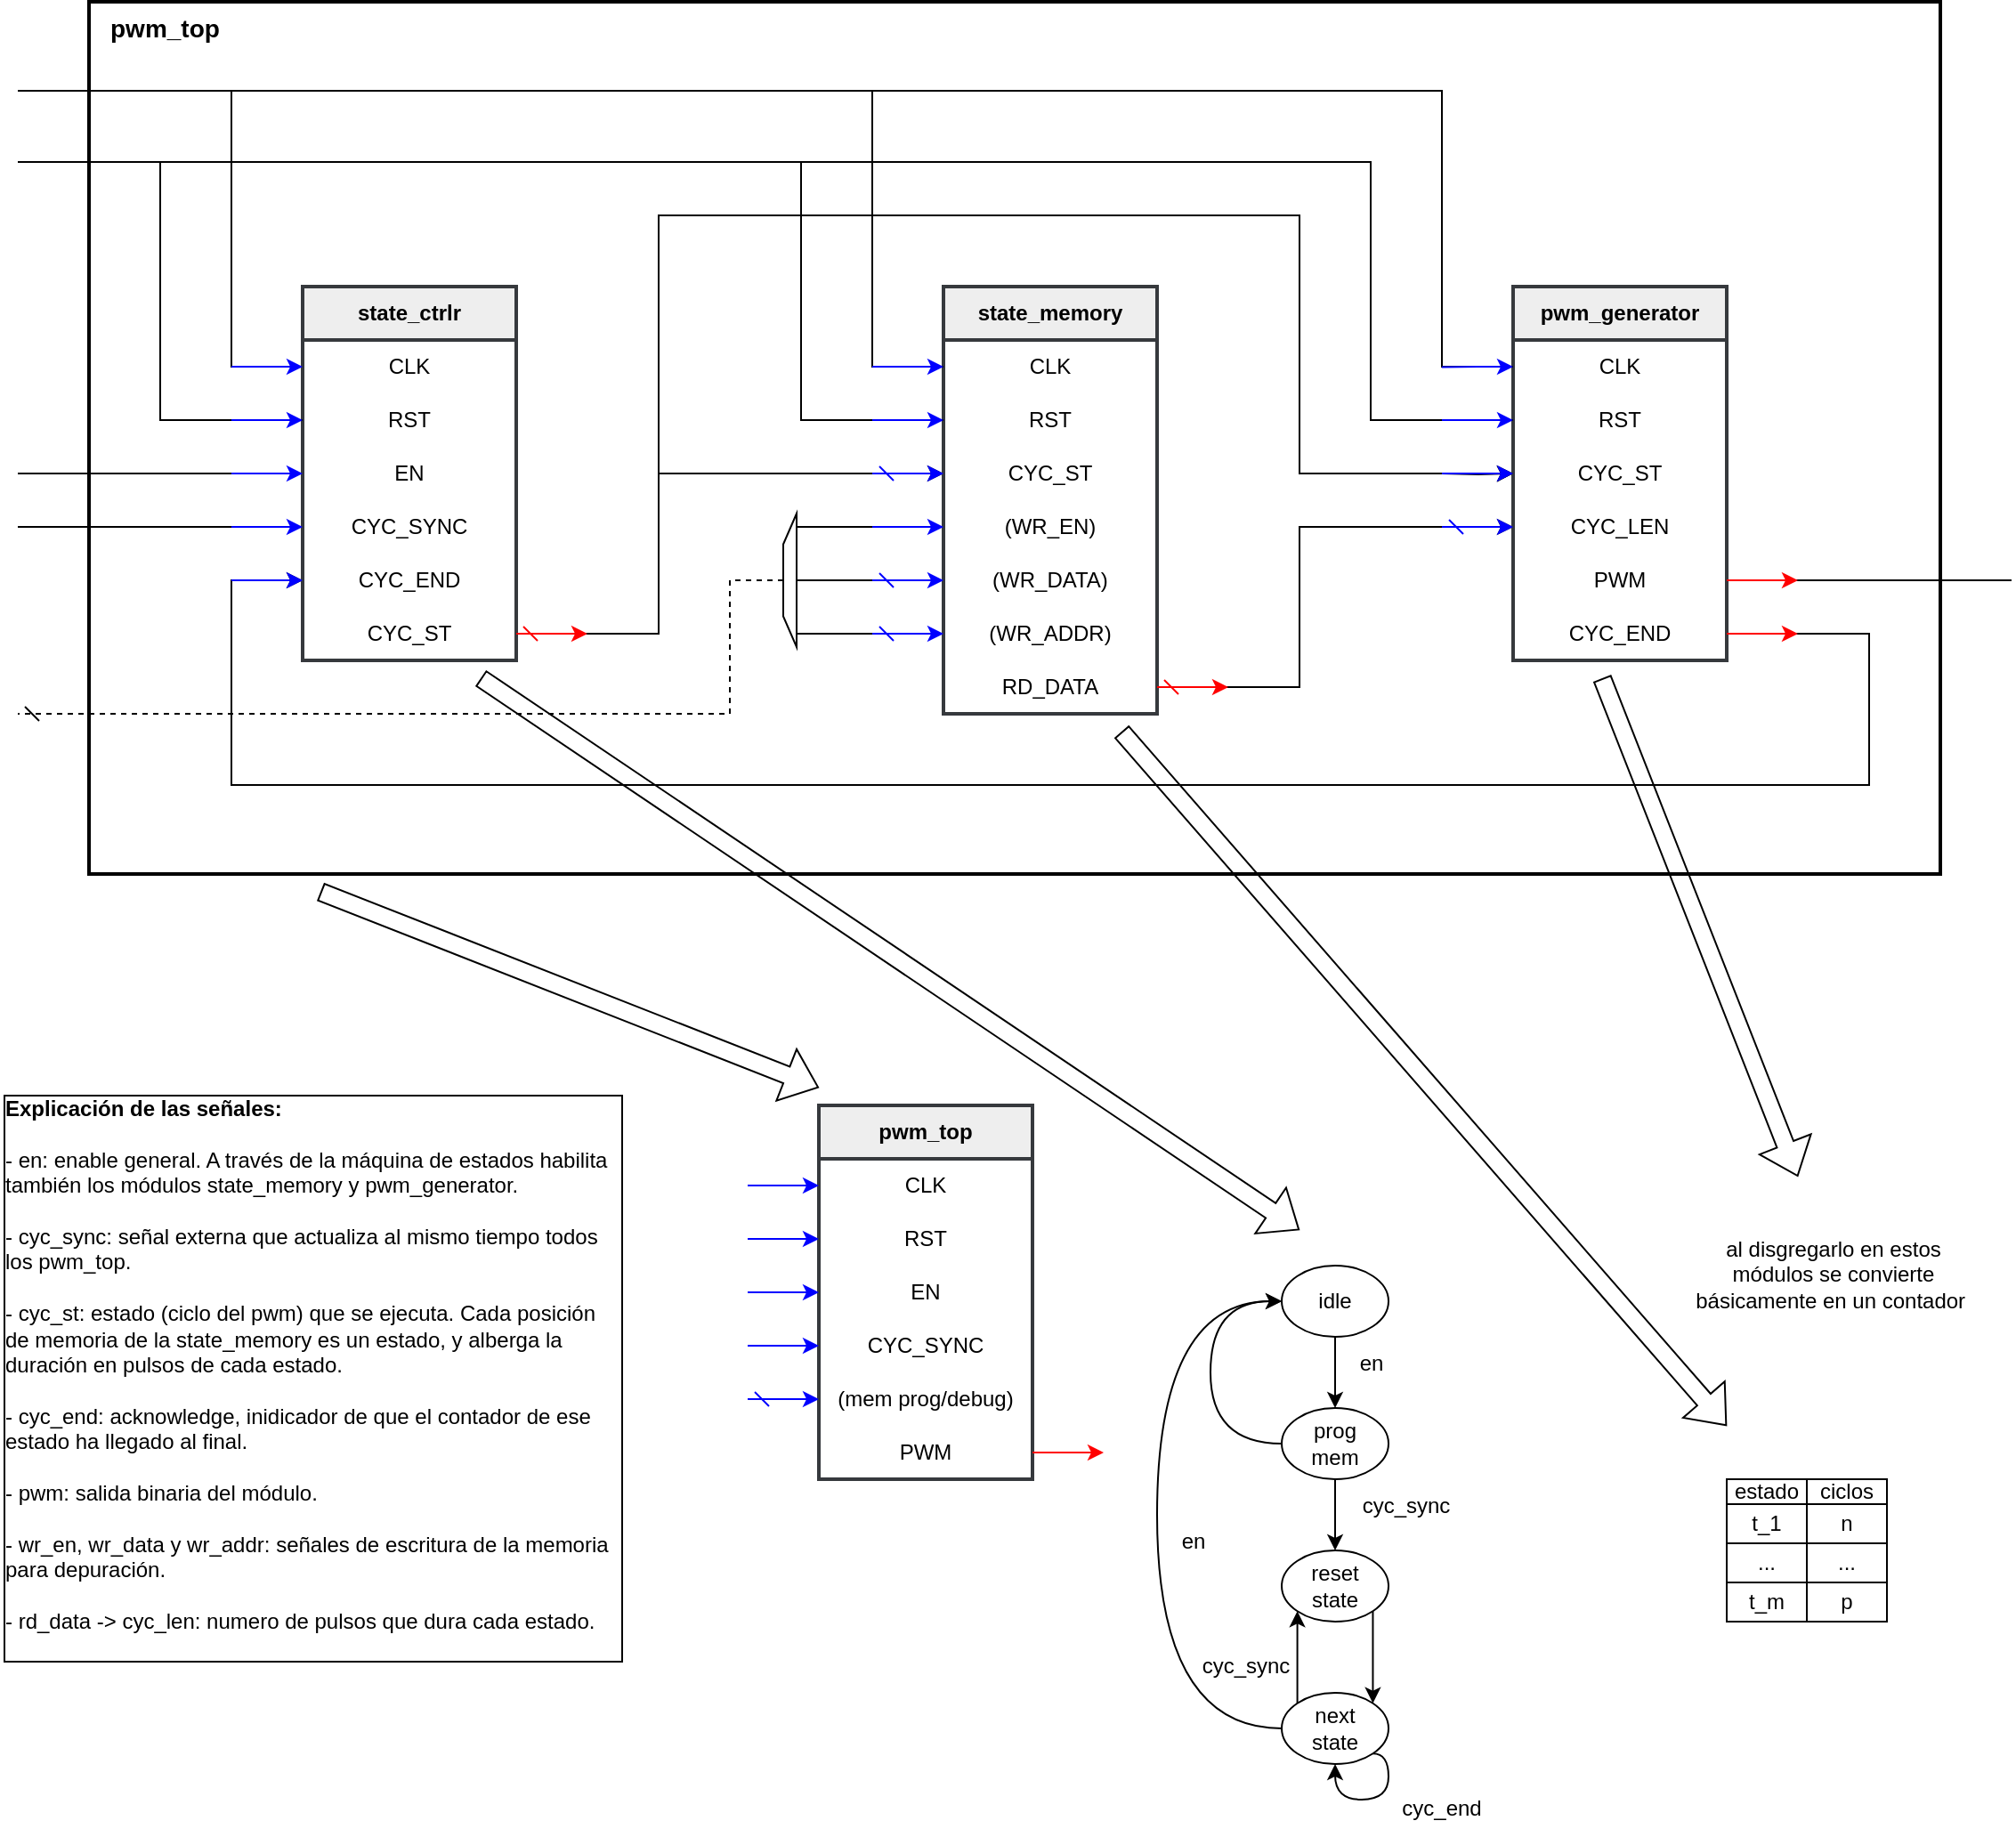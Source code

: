 <mxfile version="26.0.9">
  <diagram name="Página-1" id="CbR-ibp5CvGN2kw1lptG">
    <mxGraphModel dx="1687" dy="1024" grid="1" gridSize="10" guides="1" tooltips="1" connect="1" arrows="1" fold="1" page="1" pageScale="1" pageWidth="1169" pageHeight="1654" math="0" shadow="0">
      <root>
        <mxCell id="0" />
        <mxCell id="1" parent="0" />
        <mxCell id="DL78E8KKgz5CMaSvNPzL-197" value="pwm_top" style="rounded=0;whiteSpace=wrap;html=1;fontStyle=1;verticalAlign=top;align=left;spacingLeft=10;fontSize=14;strokeWidth=2;" vertex="1" parent="1">
          <mxGeometry x="80" y="40" width="1040" height="490" as="geometry" />
        </mxCell>
        <mxCell id="DL78E8KKgz5CMaSvNPzL-171" style="edgeStyle=orthogonalEdgeStyle;rounded=0;orthogonalLoop=1;jettySize=auto;html=1;exitX=1;exitY=0.5;exitDx=0;exitDy=0;entryX=0;entryY=0.5;entryDx=0;entryDy=0;" edge="1" parent="1" source="DL78E8KKgz5CMaSvNPzL-120" target="DL78E8KKgz5CMaSvNPzL-44">
          <mxGeometry relative="1" as="geometry">
            <Array as="points">
              <mxPoint x="760" y="425" />
              <mxPoint x="760" y="335" />
            </Array>
          </mxGeometry>
        </mxCell>
        <mxCell id="DL78E8KKgz5CMaSvNPzL-173" style="edgeStyle=orthogonalEdgeStyle;rounded=0;orthogonalLoop=1;jettySize=auto;html=1;exitX=1;exitY=0.5;exitDx=0;exitDy=0;entryX=0;entryY=0.5;entryDx=0;entryDy=0;" edge="1" parent="1" source="DL78E8KKgz5CMaSvNPzL-47" target="DL78E8KKgz5CMaSvNPzL-137">
          <mxGeometry relative="1" as="geometry">
            <mxPoint x="190" y="550" as="targetPoint" />
            <Array as="points">
              <mxPoint x="1080" y="395" />
              <mxPoint x="1080" y="480" />
              <mxPoint x="160" y="480" />
              <mxPoint x="160" y="365" />
            </Array>
          </mxGeometry>
        </mxCell>
        <mxCell id="DL78E8KKgz5CMaSvNPzL-168" style="edgeStyle=orthogonalEdgeStyle;rounded=0;orthogonalLoop=1;jettySize=auto;html=1;exitX=1;exitY=0.5;exitDx=0;exitDy=0;entryX=0;entryY=0.5;entryDx=0;entryDy=0;" edge="1" parent="1" source="DL78E8KKgz5CMaSvNPzL-148" target="DL78E8KKgz5CMaSvNPzL-119">
          <mxGeometry relative="1" as="geometry">
            <Array as="points">
              <mxPoint x="400" y="395" />
              <mxPoint x="400" y="305" />
            </Array>
          </mxGeometry>
        </mxCell>
        <mxCell id="DL78E8KKgz5CMaSvNPzL-169" style="edgeStyle=orthogonalEdgeStyle;rounded=0;orthogonalLoop=1;jettySize=auto;html=1;exitX=1;exitY=0.5;exitDx=0;exitDy=0;entryX=0;entryY=0.5;entryDx=0;entryDy=0;" edge="1" parent="1" source="DL78E8KKgz5CMaSvNPzL-148" target="DL78E8KKgz5CMaSvNPzL-45">
          <mxGeometry relative="1" as="geometry">
            <Array as="points">
              <mxPoint x="400" y="395" />
              <mxPoint x="400" y="160" />
              <mxPoint x="760" y="160" />
              <mxPoint x="760" y="305" />
            </Array>
          </mxGeometry>
        </mxCell>
        <mxCell id="DL78E8KKgz5CMaSvNPzL-201" style="edgeStyle=orthogonalEdgeStyle;rounded=0;orthogonalLoop=1;jettySize=auto;html=1;exitX=0;exitY=0.5;exitDx=0;exitDy=0;endArrow=none;startFill=0;" edge="1" parent="1" source="DL78E8KKgz5CMaSvNPzL-92">
          <mxGeometry relative="1" as="geometry">
            <mxPoint x="40" y="90" as="targetPoint" />
            <Array as="points">
              <mxPoint x="160" y="245" />
              <mxPoint x="160" y="90" />
            </Array>
          </mxGeometry>
        </mxCell>
        <mxCell id="DL78E8KKgz5CMaSvNPzL-167" style="edgeStyle=orthogonalEdgeStyle;rounded=0;orthogonalLoop=1;jettySize=auto;html=1;exitX=0;exitY=0.5;exitDx=0;exitDy=0;endArrow=none;startFill=0;" edge="1" parent="1" source="DL78E8KKgz5CMaSvNPzL-94">
          <mxGeometry relative="1" as="geometry">
            <mxPoint x="40" y="305" as="targetPoint" />
          </mxGeometry>
        </mxCell>
        <mxCell id="DL78E8KKgz5CMaSvNPzL-191" style="edgeStyle=orthogonalEdgeStyle;rounded=0;orthogonalLoop=1;jettySize=auto;html=1;exitX=0;exitY=0.5;exitDx=0;exitDy=0;entryX=0.5;entryY=1;entryDx=0;entryDy=0;entryPerimeter=0;endArrow=none;startFill=0;" edge="1" parent="1" source="DL78E8KKgz5CMaSvNPzL-118" target="DL78E8KKgz5CMaSvNPzL-183">
          <mxGeometry relative="1" as="geometry" />
        </mxCell>
        <mxCell id="DL78E8KKgz5CMaSvNPzL-193" style="edgeStyle=orthogonalEdgeStyle;rounded=0;orthogonalLoop=1;jettySize=auto;html=1;exitX=0;exitY=0.5;exitDx=0;exitDy=0;entryX=0.1;entryY=1;entryDx=0;entryDy=0;entryPerimeter=0;endArrow=none;startFill=0;" edge="1" parent="1" source="DL78E8KKgz5CMaSvNPzL-81" target="DL78E8KKgz5CMaSvNPzL-183">
          <mxGeometry relative="1" as="geometry" />
        </mxCell>
        <mxCell id="DL78E8KKgz5CMaSvNPzL-194" style="edgeStyle=orthogonalEdgeStyle;rounded=0;orthogonalLoop=1;jettySize=auto;html=1;exitX=0;exitY=0.5;exitDx=0;exitDy=0;entryX=0.9;entryY=1;entryDx=0;entryDy=0;entryPerimeter=0;endArrow=none;startFill=0;" edge="1" parent="1" source="DL78E8KKgz5CMaSvNPzL-143" target="DL78E8KKgz5CMaSvNPzL-183">
          <mxGeometry relative="1" as="geometry" />
        </mxCell>
        <mxCell id="DL78E8KKgz5CMaSvNPzL-170" style="edgeStyle=orthogonalEdgeStyle;rounded=0;orthogonalLoop=1;jettySize=auto;html=1;exitX=0;exitY=0.5;exitDx=0;exitDy=0;endArrow=none;startFill=0;" edge="1" parent="1" source="DL78E8KKgz5CMaSvNPzL-136">
          <mxGeometry relative="1" as="geometry">
            <mxPoint x="40" y="335" as="targetPoint" />
          </mxGeometry>
        </mxCell>
        <mxCell id="DL78E8KKgz5CMaSvNPzL-40" value="&lt;b&gt;pwm_generator&lt;/b&gt;" style="swimlane;fontStyle=0;childLayout=stackLayout;horizontal=1;startSize=30;horizontalStack=0;resizeParent=1;resizeParentMax=0;resizeLast=0;collapsible=1;marginBottom=0;whiteSpace=wrap;html=1;fillColor=#eeeeee;strokeColor=#36393d;strokeWidth=2;" vertex="1" parent="1">
          <mxGeometry x="880" y="200" width="120" height="210" as="geometry" />
        </mxCell>
        <mxCell id="DL78E8KKgz5CMaSvNPzL-164" style="edgeStyle=orthogonalEdgeStyle;rounded=0;orthogonalLoop=1;jettySize=auto;html=1;exitX=0;exitY=0.5;exitDx=0;exitDy=0;endArrow=none;startFill=0;" edge="1" parent="DL78E8KKgz5CMaSvNPzL-40" source="DL78E8KKgz5CMaSvNPzL-41">
          <mxGeometry relative="1" as="geometry">
            <mxPoint x="-840" y="-110" as="targetPoint" />
            <Array as="points">
              <mxPoint x="-40" y="45" />
              <mxPoint x="-40" y="-110" />
            </Array>
          </mxGeometry>
        </mxCell>
        <mxCell id="DL78E8KKgz5CMaSvNPzL-166" style="edgeStyle=orthogonalEdgeStyle;rounded=0;orthogonalLoop=1;jettySize=auto;html=1;exitX=0;exitY=0.5;exitDx=0;exitDy=0;endArrow=none;startFill=0;" edge="1" parent="DL78E8KKgz5CMaSvNPzL-40" source="DL78E8KKgz5CMaSvNPzL-42">
          <mxGeometry relative="1" as="geometry">
            <mxPoint x="-840" y="-70" as="targetPoint" />
            <Array as="points">
              <mxPoint x="-80" y="75" />
              <mxPoint x="-80" y="-70" />
            </Array>
          </mxGeometry>
        </mxCell>
        <mxCell id="DL78E8KKgz5CMaSvNPzL-172" style="edgeStyle=orthogonalEdgeStyle;rounded=0;orthogonalLoop=1;jettySize=auto;html=1;exitX=1;exitY=0.5;exitDx=0;exitDy=0;endArrow=none;startFill=0;" edge="1" parent="DL78E8KKgz5CMaSvNPzL-40" source="DL78E8KKgz5CMaSvNPzL-46">
          <mxGeometry relative="1" as="geometry">
            <mxPoint x="280" y="165" as="targetPoint" />
            <Array as="points">
              <mxPoint x="280" y="165" />
            </Array>
          </mxGeometry>
        </mxCell>
        <mxCell id="DL78E8KKgz5CMaSvNPzL-66" style="edgeStyle=orthogonalEdgeStyle;rounded=0;orthogonalLoop=1;jettySize=auto;html=1;exitX=0;exitY=0.5;exitDx=0;exitDy=0;startArrow=classic;startFill=1;endArrow=none;strokeColor=#0000FF;" edge="1" parent="DL78E8KKgz5CMaSvNPzL-40" source="DL78E8KKgz5CMaSvNPzL-41">
          <mxGeometry relative="1" as="geometry">
            <mxPoint x="-40" y="45.286" as="targetPoint" />
          </mxGeometry>
        </mxCell>
        <mxCell id="DL78E8KKgz5CMaSvNPzL-41" value="CLK" style="text;strokeColor=none;fillColor=none;align=center;verticalAlign=middle;spacingLeft=4;spacingRight=4;overflow=hidden;points=[[0,0.5],[1,0.5]];portConstraint=eastwest;rotatable=0;whiteSpace=wrap;html=1;" vertex="1" parent="DL78E8KKgz5CMaSvNPzL-40">
          <mxGeometry y="30" width="120" height="30" as="geometry" />
        </mxCell>
        <mxCell id="DL78E8KKgz5CMaSvNPzL-67" style="edgeStyle=orthogonalEdgeStyle;rounded=0;orthogonalLoop=1;jettySize=auto;html=1;startArrow=classic;startFill=1;endArrow=none;strokeColor=#0000FF;" edge="1" parent="DL78E8KKgz5CMaSvNPzL-40" source="DL78E8KKgz5CMaSvNPzL-42">
          <mxGeometry relative="1" as="geometry">
            <mxPoint x="-40" y="75" as="targetPoint" />
          </mxGeometry>
        </mxCell>
        <mxCell id="DL78E8KKgz5CMaSvNPzL-42" value="RST" style="text;strokeColor=none;fillColor=none;align=center;verticalAlign=middle;spacingLeft=4;spacingRight=4;overflow=hidden;points=[[0,0.5],[1,0.5]];portConstraint=eastwest;rotatable=0;whiteSpace=wrap;html=1;" vertex="1" parent="DL78E8KKgz5CMaSvNPzL-40">
          <mxGeometry y="60" width="120" height="30" as="geometry" />
        </mxCell>
        <mxCell id="DL78E8KKgz5CMaSvNPzL-68" style="edgeStyle=orthogonalEdgeStyle;rounded=0;orthogonalLoop=1;jettySize=auto;html=1;startArrow=classic;startFill=1;endArrow=none;" edge="1" parent="DL78E8KKgz5CMaSvNPzL-40">
          <mxGeometry relative="1" as="geometry">
            <mxPoint x="-40" y="105" as="targetPoint" />
            <mxPoint x="-2.274e-13" y="105.034" as="sourcePoint" />
          </mxGeometry>
        </mxCell>
        <mxCell id="DL78E8KKgz5CMaSvNPzL-69" style="edgeStyle=orthogonalEdgeStyle;rounded=0;orthogonalLoop=1;jettySize=auto;html=1;startArrow=classic;startFill=1;endArrow=dash;endFill=0;strokeColor=#0000FF;" edge="1" parent="DL78E8KKgz5CMaSvNPzL-40" source="DL78E8KKgz5CMaSvNPzL-44">
          <mxGeometry relative="1" as="geometry">
            <mxPoint x="-40" y="135" as="targetPoint" />
          </mxGeometry>
        </mxCell>
        <mxCell id="DL78E8KKgz5CMaSvNPzL-45" value="CYC_ST" style="text;strokeColor=none;fillColor=none;align=center;verticalAlign=middle;spacingLeft=4;spacingRight=4;overflow=hidden;points=[[0,0.5],[1,0.5]];portConstraint=eastwest;rotatable=0;whiteSpace=wrap;html=1;" vertex="1" parent="DL78E8KKgz5CMaSvNPzL-40">
          <mxGeometry y="90" width="120" height="30" as="geometry" />
        </mxCell>
        <mxCell id="DL78E8KKgz5CMaSvNPzL-44" value="CYC_LEN" style="text;strokeColor=none;fillColor=none;align=center;verticalAlign=middle;spacingLeft=4;spacingRight=4;overflow=hidden;points=[[0,0.5],[1,0.5]];portConstraint=eastwest;rotatable=0;whiteSpace=wrap;html=1;" vertex="1" parent="DL78E8KKgz5CMaSvNPzL-40">
          <mxGeometry y="120" width="120" height="30" as="geometry" />
        </mxCell>
        <mxCell id="DL78E8KKgz5CMaSvNPzL-70" style="edgeStyle=orthogonalEdgeStyle;rounded=0;orthogonalLoop=1;jettySize=auto;html=1;startArrow=classic;startFill=1;endArrow=none;strokeColor=#0000FF;" edge="1" parent="DL78E8KKgz5CMaSvNPzL-40" source="DL78E8KKgz5CMaSvNPzL-45">
          <mxGeometry relative="1" as="geometry">
            <mxPoint x="-40" y="105" as="targetPoint" />
          </mxGeometry>
        </mxCell>
        <mxCell id="DL78E8KKgz5CMaSvNPzL-71" style="edgeStyle=orthogonalEdgeStyle;rounded=0;orthogonalLoop=1;jettySize=auto;html=1;strokeColor=#FF0000;" edge="1" parent="DL78E8KKgz5CMaSvNPzL-40" source="DL78E8KKgz5CMaSvNPzL-46">
          <mxGeometry relative="1" as="geometry">
            <mxPoint x="160" y="165" as="targetPoint" />
          </mxGeometry>
        </mxCell>
        <mxCell id="DL78E8KKgz5CMaSvNPzL-46" value="PWM" style="text;strokeColor=none;fillColor=none;align=center;verticalAlign=middle;spacingLeft=4;spacingRight=4;overflow=hidden;points=[[0,0.5],[1,0.5]];portConstraint=eastwest;rotatable=0;whiteSpace=wrap;html=1;" vertex="1" parent="DL78E8KKgz5CMaSvNPzL-40">
          <mxGeometry y="150" width="120" height="30" as="geometry" />
        </mxCell>
        <mxCell id="DL78E8KKgz5CMaSvNPzL-72" style="edgeStyle=orthogonalEdgeStyle;rounded=0;orthogonalLoop=1;jettySize=auto;html=1;strokeColor=#FF0000;" edge="1" parent="DL78E8KKgz5CMaSvNPzL-40" source="DL78E8KKgz5CMaSvNPzL-47">
          <mxGeometry relative="1" as="geometry">
            <mxPoint x="160" y="195" as="targetPoint" />
          </mxGeometry>
        </mxCell>
        <mxCell id="DL78E8KKgz5CMaSvNPzL-47" value="CYC_END" style="text;strokeColor=none;fillColor=none;align=center;verticalAlign=middle;spacingLeft=4;spacingRight=4;overflow=hidden;points=[[0,0.5],[1,0.5]];portConstraint=eastwest;rotatable=0;whiteSpace=wrap;html=1;" vertex="1" parent="DL78E8KKgz5CMaSvNPzL-40">
          <mxGeometry y="180" width="120" height="30" as="geometry" />
        </mxCell>
        <mxCell id="DL78E8KKgz5CMaSvNPzL-75" value="&lt;b&gt;state_memory&lt;/b&gt;" style="swimlane;fontStyle=0;childLayout=stackLayout;horizontal=1;startSize=30;horizontalStack=0;resizeParent=1;resizeParentMax=0;resizeLast=0;collapsible=1;marginBottom=0;whiteSpace=wrap;html=1;fillColor=#eeeeee;strokeColor=#36393d;strokeWidth=2;" vertex="1" parent="1">
          <mxGeometry x="560" y="200" width="120" height="240" as="geometry">
            <mxRectangle x="480" y="840" width="100" height="30" as="alternateBounds" />
          </mxGeometry>
        </mxCell>
        <mxCell id="DL78E8KKgz5CMaSvNPzL-163" style="edgeStyle=orthogonalEdgeStyle;rounded=0;orthogonalLoop=1;jettySize=auto;html=1;exitX=0;exitY=0.5;exitDx=0;exitDy=0;endArrow=none;startFill=0;" edge="1" parent="DL78E8KKgz5CMaSvNPzL-75" source="DL78E8KKgz5CMaSvNPzL-77">
          <mxGeometry relative="1" as="geometry">
            <mxPoint x="-520" y="-110" as="targetPoint" />
            <Array as="points">
              <mxPoint x="-40" y="45" />
              <mxPoint x="-40" y="-110" />
              <mxPoint x="-520" y="-110" />
            </Array>
          </mxGeometry>
        </mxCell>
        <mxCell id="DL78E8KKgz5CMaSvNPzL-165" style="edgeStyle=orthogonalEdgeStyle;rounded=0;orthogonalLoop=1;jettySize=auto;html=1;exitX=0;exitY=0.5;exitDx=0;exitDy=0;endArrow=none;startFill=0;" edge="1" parent="DL78E8KKgz5CMaSvNPzL-75" source="DL78E8KKgz5CMaSvNPzL-79">
          <mxGeometry relative="1" as="geometry">
            <mxPoint x="-520" y="-70" as="targetPoint" />
            <Array as="points">
              <mxPoint x="-80" y="75" />
              <mxPoint x="-80" y="-70" />
            </Array>
          </mxGeometry>
        </mxCell>
        <mxCell id="DL78E8KKgz5CMaSvNPzL-138" style="edgeStyle=orthogonalEdgeStyle;rounded=0;orthogonalLoop=1;jettySize=auto;html=1;startArrow=classic;startFill=1;endArrow=none;endFill=1;strokeColor=#0000FF;" edge="1" parent="DL78E8KKgz5CMaSvNPzL-75" source="DL78E8KKgz5CMaSvNPzL-77">
          <mxGeometry relative="1" as="geometry">
            <mxPoint x="-40.0" y="45" as="targetPoint" />
          </mxGeometry>
        </mxCell>
        <mxCell id="DL78E8KKgz5CMaSvNPzL-77" value="CLK" style="text;strokeColor=none;fillColor=none;align=center;verticalAlign=middle;spacingLeft=4;spacingRight=4;overflow=hidden;points=[[0,0.5],[1,0.5]];portConstraint=eastwest;rotatable=0;whiteSpace=wrap;html=1;" vertex="1" parent="DL78E8KKgz5CMaSvNPzL-75">
          <mxGeometry y="30" width="120" height="30" as="geometry" />
        </mxCell>
        <mxCell id="DL78E8KKgz5CMaSvNPzL-139" style="edgeStyle=orthogonalEdgeStyle;rounded=0;orthogonalLoop=1;jettySize=auto;html=1;startArrow=classic;startFill=1;endArrow=none;endFill=1;strokeColor=#0000FF;" edge="1" parent="DL78E8KKgz5CMaSvNPzL-75" source="DL78E8KKgz5CMaSvNPzL-79">
          <mxGeometry relative="1" as="geometry">
            <mxPoint x="-40.0" y="75" as="targetPoint" />
          </mxGeometry>
        </mxCell>
        <mxCell id="DL78E8KKgz5CMaSvNPzL-79" value="RST" style="text;strokeColor=none;fillColor=none;align=center;verticalAlign=middle;spacingLeft=4;spacingRight=4;overflow=hidden;points=[[0,0.5],[1,0.5]];portConstraint=eastwest;rotatable=0;whiteSpace=wrap;html=1;" vertex="1" parent="DL78E8KKgz5CMaSvNPzL-75">
          <mxGeometry y="60" width="120" height="30" as="geometry" />
        </mxCell>
        <mxCell id="DL78E8KKgz5CMaSvNPzL-140" style="edgeStyle=orthogonalEdgeStyle;rounded=0;orthogonalLoop=1;jettySize=auto;html=1;startArrow=classic;startFill=1;endArrow=none;endFill=1;strokeColor=#0000FF;" edge="1" parent="DL78E8KKgz5CMaSvNPzL-75" source="DL78E8KKgz5CMaSvNPzL-81">
          <mxGeometry relative="1" as="geometry">
            <mxPoint x="-40" y="135" as="targetPoint" />
          </mxGeometry>
        </mxCell>
        <mxCell id="DL78E8KKgz5CMaSvNPzL-119" value="CYC_ST" style="text;strokeColor=none;fillColor=none;align=center;verticalAlign=middle;spacingLeft=4;spacingRight=4;overflow=hidden;points=[[0,0.5],[1,0.5]];portConstraint=eastwest;rotatable=0;whiteSpace=wrap;html=1;" vertex="1" parent="DL78E8KKgz5CMaSvNPzL-75">
          <mxGeometry y="90" width="120" height="30" as="geometry" />
        </mxCell>
        <mxCell id="DL78E8KKgz5CMaSvNPzL-81" value="(WR_EN)" style="text;strokeColor=none;fillColor=none;align=center;verticalAlign=middle;spacingLeft=4;spacingRight=4;overflow=hidden;points=[[0,0.5],[1,0.5]];portConstraint=eastwest;rotatable=0;whiteSpace=wrap;html=1;" vertex="1" parent="DL78E8KKgz5CMaSvNPzL-75">
          <mxGeometry y="120" width="120" height="30" as="geometry" />
        </mxCell>
        <mxCell id="DL78E8KKgz5CMaSvNPzL-141" style="edgeStyle=orthogonalEdgeStyle;rounded=0;orthogonalLoop=1;jettySize=auto;html=1;startArrow=classic;startFill=1;endArrow=dash;endFill=0;strokeColor=#0000FF;" edge="1" parent="DL78E8KKgz5CMaSvNPzL-75" source="DL78E8KKgz5CMaSvNPzL-118">
          <mxGeometry relative="1" as="geometry">
            <mxPoint x="-40" y="165" as="targetPoint" />
          </mxGeometry>
        </mxCell>
        <mxCell id="DL78E8KKgz5CMaSvNPzL-118" value="(WR_DATA)" style="text;strokeColor=none;fillColor=none;align=center;verticalAlign=middle;spacingLeft=4;spacingRight=4;overflow=hidden;points=[[0,0.5],[1,0.5]];portConstraint=eastwest;rotatable=0;whiteSpace=wrap;html=1;" vertex="1" parent="DL78E8KKgz5CMaSvNPzL-75">
          <mxGeometry y="150" width="120" height="30" as="geometry" />
        </mxCell>
        <mxCell id="DL78E8KKgz5CMaSvNPzL-144" style="edgeStyle=orthogonalEdgeStyle;rounded=0;orthogonalLoop=1;jettySize=auto;html=1;startArrow=classic;startFill=1;endArrow=dash;endFill=0;strokeColor=#0000FF;" edge="1" parent="DL78E8KKgz5CMaSvNPzL-75" source="DL78E8KKgz5CMaSvNPzL-143">
          <mxGeometry relative="1" as="geometry">
            <mxPoint x="-40" y="195" as="targetPoint" />
          </mxGeometry>
        </mxCell>
        <mxCell id="DL78E8KKgz5CMaSvNPzL-143" value="(WR_ADDR)" style="text;strokeColor=none;fillColor=none;align=center;verticalAlign=middle;spacingLeft=4;spacingRight=4;overflow=hidden;points=[[0,0.5],[1,0.5]];portConstraint=eastwest;rotatable=0;whiteSpace=wrap;html=1;" vertex="1" parent="DL78E8KKgz5CMaSvNPzL-75">
          <mxGeometry y="180" width="120" height="30" as="geometry" />
        </mxCell>
        <mxCell id="DL78E8KKgz5CMaSvNPzL-145" style="edgeStyle=orthogonalEdgeStyle;rounded=0;orthogonalLoop=1;jettySize=auto;html=1;startArrow=classic;startFill=1;endArrow=dash;endFill=0;strokeColor=#0000FF;" edge="1" parent="DL78E8KKgz5CMaSvNPzL-75" source="DL78E8KKgz5CMaSvNPzL-119">
          <mxGeometry relative="1" as="geometry">
            <mxPoint x="-40" y="105" as="targetPoint" />
          </mxGeometry>
        </mxCell>
        <mxCell id="DL78E8KKgz5CMaSvNPzL-146" style="edgeStyle=orthogonalEdgeStyle;rounded=0;orthogonalLoop=1;jettySize=auto;html=1;startArrow=dash;startFill=0;endArrow=classic;endFill=1;strokeColor=#FF0000;" edge="1" parent="DL78E8KKgz5CMaSvNPzL-75" source="DL78E8KKgz5CMaSvNPzL-120">
          <mxGeometry relative="1" as="geometry">
            <mxPoint x="160" y="225" as="targetPoint" />
          </mxGeometry>
        </mxCell>
        <mxCell id="DL78E8KKgz5CMaSvNPzL-120" value="RD_DATA" style="text;strokeColor=none;fillColor=none;align=center;verticalAlign=middle;spacingLeft=4;spacingRight=4;overflow=hidden;points=[[0,0.5],[1,0.5]];portConstraint=eastwest;rotatable=0;whiteSpace=wrap;html=1;" vertex="1" parent="DL78E8KKgz5CMaSvNPzL-75">
          <mxGeometry y="210" width="120" height="30" as="geometry" />
        </mxCell>
        <mxCell id="DL78E8KKgz5CMaSvNPzL-91" value="&lt;b&gt;state_ctrlr&lt;/b&gt;" style="swimlane;fontStyle=0;childLayout=stackLayout;horizontal=1;startSize=30;horizontalStack=0;resizeParent=1;resizeParentMax=0;resizeLast=0;collapsible=1;marginBottom=0;whiteSpace=wrap;html=1;container=0;fillColor=#eeeeee;strokeColor=#36393d;fillOpacity=100;labelBackgroundColor=none;strokeWidth=2;" vertex="1" parent="1">
          <mxGeometry x="200" y="200" width="120" height="210" as="geometry" />
        </mxCell>
        <mxCell id="DL78E8KKgz5CMaSvNPzL-95" value="" style="childLayout=tableLayout;recursiveResize=0;shadow=0;fillColor=none;" vertex="1" parent="1">
          <mxGeometry x="1000" y="870" width="90" height="80" as="geometry" />
        </mxCell>
        <mxCell id="DL78E8KKgz5CMaSvNPzL-96" value="" style="shape=tableRow;horizontal=0;startSize=0;swimlaneHead=0;swimlaneBody=0;top=0;left=0;bottom=0;right=0;dropTarget=0;collapsible=0;recursiveResize=0;expand=0;fontStyle=0;fillColor=none;strokeColor=inherit;" vertex="1" parent="DL78E8KKgz5CMaSvNPzL-95">
          <mxGeometry width="90" height="14" as="geometry" />
        </mxCell>
        <mxCell id="DL78E8KKgz5CMaSvNPzL-97" value="estado" style="connectable=0;recursiveResize=0;strokeColor=inherit;fillColor=none;align=center;whiteSpace=wrap;html=1;" vertex="1" parent="DL78E8KKgz5CMaSvNPzL-96">
          <mxGeometry width="45" height="14" as="geometry">
            <mxRectangle width="45" height="14" as="alternateBounds" />
          </mxGeometry>
        </mxCell>
        <mxCell id="DL78E8KKgz5CMaSvNPzL-98" value="ciclos" style="connectable=0;recursiveResize=0;strokeColor=inherit;fillColor=none;align=center;whiteSpace=wrap;html=1;" vertex="1" parent="DL78E8KKgz5CMaSvNPzL-96">
          <mxGeometry x="45" width="45" height="14" as="geometry">
            <mxRectangle width="45" height="14" as="alternateBounds" />
          </mxGeometry>
        </mxCell>
        <mxCell id="DL78E8KKgz5CMaSvNPzL-108" style="shape=tableRow;horizontal=0;startSize=0;swimlaneHead=0;swimlaneBody=0;top=0;left=0;bottom=0;right=0;dropTarget=0;collapsible=0;recursiveResize=0;expand=0;fontStyle=0;fillColor=none;strokeColor=inherit;" vertex="1" parent="DL78E8KKgz5CMaSvNPzL-95">
          <mxGeometry y="14" width="90" height="22" as="geometry" />
        </mxCell>
        <mxCell id="DL78E8KKgz5CMaSvNPzL-109" value="t_1" style="connectable=0;recursiveResize=0;strokeColor=inherit;fillColor=none;align=center;whiteSpace=wrap;html=1;" vertex="1" parent="DL78E8KKgz5CMaSvNPzL-108">
          <mxGeometry width="45" height="22" as="geometry">
            <mxRectangle width="45" height="22" as="alternateBounds" />
          </mxGeometry>
        </mxCell>
        <mxCell id="DL78E8KKgz5CMaSvNPzL-110" value="n" style="connectable=0;recursiveResize=0;strokeColor=inherit;fillColor=none;align=center;whiteSpace=wrap;html=1;" vertex="1" parent="DL78E8KKgz5CMaSvNPzL-108">
          <mxGeometry x="45" width="45" height="22" as="geometry">
            <mxRectangle width="45" height="22" as="alternateBounds" />
          </mxGeometry>
        </mxCell>
        <mxCell id="DL78E8KKgz5CMaSvNPzL-100" style="shape=tableRow;horizontal=0;startSize=0;swimlaneHead=0;swimlaneBody=0;top=0;left=0;bottom=0;right=0;dropTarget=0;collapsible=0;recursiveResize=0;expand=0;fontStyle=0;fillColor=none;strokeColor=inherit;" vertex="1" parent="DL78E8KKgz5CMaSvNPzL-95">
          <mxGeometry y="36" width="90" height="22" as="geometry" />
        </mxCell>
        <mxCell id="DL78E8KKgz5CMaSvNPzL-101" value="..." style="connectable=0;recursiveResize=0;strokeColor=inherit;fillColor=none;align=center;whiteSpace=wrap;html=1;" vertex="1" parent="DL78E8KKgz5CMaSvNPzL-100">
          <mxGeometry width="45" height="22" as="geometry">
            <mxRectangle width="45" height="22" as="alternateBounds" />
          </mxGeometry>
        </mxCell>
        <mxCell id="DL78E8KKgz5CMaSvNPzL-102" value="..." style="connectable=0;recursiveResize=0;strokeColor=inherit;fillColor=none;align=center;whiteSpace=wrap;html=1;" vertex="1" parent="DL78E8KKgz5CMaSvNPzL-100">
          <mxGeometry x="45" width="45" height="22" as="geometry">
            <mxRectangle width="45" height="22" as="alternateBounds" />
          </mxGeometry>
        </mxCell>
        <mxCell id="DL78E8KKgz5CMaSvNPzL-104" style="shape=tableRow;horizontal=0;startSize=0;swimlaneHead=0;swimlaneBody=0;top=0;left=0;bottom=0;right=0;dropTarget=0;collapsible=0;recursiveResize=0;expand=0;fontStyle=0;fillColor=none;strokeColor=inherit;" vertex="1" parent="DL78E8KKgz5CMaSvNPzL-95">
          <mxGeometry y="58" width="90" height="22" as="geometry" />
        </mxCell>
        <mxCell id="DL78E8KKgz5CMaSvNPzL-105" value="t_m" style="connectable=0;recursiveResize=0;strokeColor=inherit;fillColor=none;align=center;whiteSpace=wrap;html=1;" vertex="1" parent="DL78E8KKgz5CMaSvNPzL-104">
          <mxGeometry width="45" height="22" as="geometry">
            <mxRectangle width="45" height="22" as="alternateBounds" />
          </mxGeometry>
        </mxCell>
        <mxCell id="DL78E8KKgz5CMaSvNPzL-106" value="p" style="connectable=0;recursiveResize=0;strokeColor=inherit;fillColor=none;align=center;whiteSpace=wrap;html=1;" vertex="1" parent="DL78E8KKgz5CMaSvNPzL-104">
          <mxGeometry x="45" width="45" height="22" as="geometry">
            <mxRectangle width="45" height="22" as="alternateBounds" />
          </mxGeometry>
        </mxCell>
        <mxCell id="DL78E8KKgz5CMaSvNPzL-126" style="edgeStyle=orthogonalEdgeStyle;rounded=0;orthogonalLoop=1;jettySize=auto;html=1;exitX=0.5;exitY=1;exitDx=0;exitDy=0;" edge="1" parent="1" source="DL78E8KKgz5CMaSvNPzL-111" target="DL78E8KKgz5CMaSvNPzL-112">
          <mxGeometry relative="1" as="geometry" />
        </mxCell>
        <mxCell id="DL78E8KKgz5CMaSvNPzL-111" value="idle" style="ellipse;whiteSpace=wrap;html=1;" vertex="1" parent="1">
          <mxGeometry x="750.01" y="750" width="60" height="40" as="geometry" />
        </mxCell>
        <mxCell id="DL78E8KKgz5CMaSvNPzL-127" style="edgeStyle=orthogonalEdgeStyle;rounded=0;orthogonalLoop=1;jettySize=auto;html=1;exitX=0.5;exitY=1;exitDx=0;exitDy=0;entryX=0.5;entryY=0;entryDx=0;entryDy=0;" edge="1" parent="1" source="DL78E8KKgz5CMaSvNPzL-112" target="DL78E8KKgz5CMaSvNPzL-113">
          <mxGeometry relative="1" as="geometry" />
        </mxCell>
        <mxCell id="DL78E8KKgz5CMaSvNPzL-133" style="edgeStyle=orthogonalEdgeStyle;rounded=0;orthogonalLoop=1;jettySize=auto;html=1;exitX=0;exitY=0.5;exitDx=0;exitDy=0;curved=1;" edge="1" parent="1" source="DL78E8KKgz5CMaSvNPzL-112">
          <mxGeometry relative="1" as="geometry">
            <mxPoint x="750.01" y="770" as="targetPoint" />
            <Array as="points">
              <mxPoint x="710.01" y="850" />
              <mxPoint x="710.01" y="770" />
            </Array>
          </mxGeometry>
        </mxCell>
        <mxCell id="DL78E8KKgz5CMaSvNPzL-112" value="prog&lt;div&gt;mem&lt;/div&gt;" style="ellipse;whiteSpace=wrap;html=1;" vertex="1" parent="1">
          <mxGeometry x="750.01" y="830" width="60" height="40" as="geometry" />
        </mxCell>
        <mxCell id="DL78E8KKgz5CMaSvNPzL-128" style="rounded=0;orthogonalLoop=1;jettySize=auto;html=1;exitX=1;exitY=1;exitDx=0;exitDy=0;entryX=1;entryY=0;entryDx=0;entryDy=0;" edge="1" parent="1" source="DL78E8KKgz5CMaSvNPzL-113" target="DL78E8KKgz5CMaSvNPzL-121">
          <mxGeometry relative="1" as="geometry" />
        </mxCell>
        <mxCell id="DL78E8KKgz5CMaSvNPzL-113" value="reset&lt;div&gt;state&lt;/div&gt;" style="ellipse;whiteSpace=wrap;html=1;" vertex="1" parent="1">
          <mxGeometry x="750.01" y="910" width="60" height="40" as="geometry" />
        </mxCell>
        <mxCell id="DL78E8KKgz5CMaSvNPzL-129" style="rounded=0;orthogonalLoop=1;jettySize=auto;html=1;exitX=0;exitY=0;exitDx=0;exitDy=0;entryX=0;entryY=1;entryDx=0;entryDy=0;" edge="1" parent="1" source="DL78E8KKgz5CMaSvNPzL-121" target="DL78E8KKgz5CMaSvNPzL-113">
          <mxGeometry relative="1" as="geometry" />
        </mxCell>
        <mxCell id="DL78E8KKgz5CMaSvNPzL-132" style="edgeStyle=orthogonalEdgeStyle;rounded=0;orthogonalLoop=1;jettySize=auto;html=1;exitX=0;exitY=0.5;exitDx=0;exitDy=0;entryX=0;entryY=0.5;entryDx=0;entryDy=0;curved=1;" edge="1" parent="1" source="DL78E8KKgz5CMaSvNPzL-121" target="DL78E8KKgz5CMaSvNPzL-111">
          <mxGeometry relative="1" as="geometry">
            <Array as="points">
              <mxPoint x="680.01" y="1010" />
              <mxPoint x="680.01" y="770" />
            </Array>
          </mxGeometry>
        </mxCell>
        <mxCell id="DL78E8KKgz5CMaSvNPzL-135" style="edgeStyle=orthogonalEdgeStyle;rounded=0;orthogonalLoop=1;jettySize=auto;html=1;exitX=1;exitY=1;exitDx=0;exitDy=0;entryX=0.5;entryY=1;entryDx=0;entryDy=0;curved=1;" edge="1" parent="1" source="DL78E8KKgz5CMaSvNPzL-121" target="DL78E8KKgz5CMaSvNPzL-121">
          <mxGeometry relative="1" as="geometry">
            <mxPoint x="801.318" y="1090.769" as="targetPoint" />
            <Array as="points">
              <mxPoint x="810.01" y="1024" />
              <mxPoint x="810.01" y="1050" />
              <mxPoint x="780.01" y="1050" />
            </Array>
          </mxGeometry>
        </mxCell>
        <mxCell id="DL78E8KKgz5CMaSvNPzL-121" value="next&lt;div&gt;state&lt;/div&gt;" style="ellipse;whiteSpace=wrap;html=1;" vertex="1" parent="1">
          <mxGeometry x="750.01" y="990" width="60" height="40" as="geometry" />
        </mxCell>
        <mxCell id="DL78E8KKgz5CMaSvNPzL-199" style="edgeStyle=orthogonalEdgeStyle;rounded=0;orthogonalLoop=1;jettySize=auto;html=1;startArrow=classic;startFill=1;endArrow=none;strokeColor=#0000FF;" edge="1" parent="1" source="DL78E8KKgz5CMaSvNPzL-92">
          <mxGeometry relative="1" as="geometry">
            <mxPoint x="160" y="245" as="targetPoint" />
          </mxGeometry>
        </mxCell>
        <mxCell id="DL78E8KKgz5CMaSvNPzL-92" value="CLK" style="text;strokeColor=none;fillColor=none;align=center;verticalAlign=middle;spacingLeft=4;spacingRight=4;overflow=hidden;points=[[0,0.5],[1,0.5]];portConstraint=eastwest;rotatable=0;whiteSpace=wrap;html=1;container=0;" vertex="1" parent="1">
          <mxGeometry x="200" y="230" width="120" height="30" as="geometry" />
        </mxCell>
        <mxCell id="DL78E8KKgz5CMaSvNPzL-202" style="edgeStyle=orthogonalEdgeStyle;rounded=0;orthogonalLoop=1;jettySize=auto;html=1;exitX=0;exitY=0.5;exitDx=0;exitDy=0;endArrow=none;startFill=0;" edge="1" parent="1" source="DL78E8KKgz5CMaSvNPzL-93">
          <mxGeometry relative="1" as="geometry">
            <mxPoint x="40" y="130" as="targetPoint" />
            <Array as="points">
              <mxPoint x="120" y="275" />
              <mxPoint x="120" y="130" />
            </Array>
          </mxGeometry>
        </mxCell>
        <mxCell id="DL78E8KKgz5CMaSvNPzL-200" style="edgeStyle=orthogonalEdgeStyle;rounded=0;orthogonalLoop=1;jettySize=auto;html=1;startArrow=classic;startFill=1;endArrow=none;strokeColor=#0000FF;" edge="1" parent="1" source="DL78E8KKgz5CMaSvNPzL-93">
          <mxGeometry relative="1" as="geometry">
            <mxPoint x="160" y="275" as="targetPoint" />
          </mxGeometry>
        </mxCell>
        <mxCell id="DL78E8KKgz5CMaSvNPzL-93" value="RST" style="text;strokeColor=none;fillColor=none;align=center;verticalAlign=middle;spacingLeft=4;spacingRight=4;overflow=hidden;points=[[0,0.5],[1,0.5]];portConstraint=eastwest;rotatable=0;whiteSpace=wrap;html=1;container=0;" vertex="1" parent="1">
          <mxGeometry x="200" y="260" width="120" height="30" as="geometry" />
        </mxCell>
        <mxCell id="DL78E8KKgz5CMaSvNPzL-153" style="edgeStyle=orthogonalEdgeStyle;rounded=0;orthogonalLoop=1;jettySize=auto;html=1;startArrow=classic;startFill=1;endArrow=none;strokeColor=#0000FF;" edge="1" parent="1" source="DL78E8KKgz5CMaSvNPzL-94">
          <mxGeometry relative="1" as="geometry">
            <mxPoint x="160" y="305" as="targetPoint" />
            <Array as="points">
              <mxPoint x="160" y="305" />
              <mxPoint x="160" y="305" />
            </Array>
          </mxGeometry>
        </mxCell>
        <mxCell id="DL78E8KKgz5CMaSvNPzL-94" value="EN" style="text;align=center;verticalAlign=middle;spacingLeft=4;spacingRight=4;overflow=hidden;points=[[0,0.5],[1,0.5]];portConstraint=eastwest;rotatable=0;whiteSpace=wrap;html=1;container=0;" vertex="1" parent="1">
          <mxGeometry x="200" y="290" width="120" height="30" as="geometry" />
        </mxCell>
        <mxCell id="DL78E8KKgz5CMaSvNPzL-154" style="edgeStyle=orthogonalEdgeStyle;rounded=0;orthogonalLoop=1;jettySize=auto;html=1;startArrow=classic;startFill=1;endArrow=none;strokeColor=#0000FF;" edge="1" parent="1" source="DL78E8KKgz5CMaSvNPzL-136">
          <mxGeometry relative="1" as="geometry">
            <mxPoint x="160" y="335" as="targetPoint" />
          </mxGeometry>
        </mxCell>
        <mxCell id="DL78E8KKgz5CMaSvNPzL-136" value="CYC_SYNC" style="text;strokeColor=none;fillColor=none;align=center;verticalAlign=middle;spacingLeft=4;spacingRight=4;overflow=hidden;points=[[0,0.5],[1,0.5]];portConstraint=eastwest;rotatable=0;whiteSpace=wrap;html=1;container=0;" vertex="1" parent="1">
          <mxGeometry x="200" y="320" width="120" height="30" as="geometry" />
        </mxCell>
        <mxCell id="DL78E8KKgz5CMaSvNPzL-174" style="edgeStyle=orthogonalEdgeStyle;rounded=0;orthogonalLoop=1;jettySize=auto;html=1;endArrow=none;startFill=1;startArrow=classic;fillColor=#cce5ff;strokeColor=#0000FF;" edge="1" parent="1" source="DL78E8KKgz5CMaSvNPzL-137">
          <mxGeometry relative="1" as="geometry">
            <mxPoint x="160" y="365" as="targetPoint" />
          </mxGeometry>
        </mxCell>
        <mxCell id="DL78E8KKgz5CMaSvNPzL-137" value="CYC_END" style="text;strokeColor=none;fillColor=none;align=center;verticalAlign=middle;spacingLeft=4;spacingRight=4;overflow=hidden;points=[[0,0.5],[1,0.5]];portConstraint=eastwest;rotatable=0;whiteSpace=wrap;html=1;container=0;" vertex="1" parent="1">
          <mxGeometry x="200" y="350" width="120" height="30" as="geometry" />
        </mxCell>
        <mxCell id="DL78E8KKgz5CMaSvNPzL-150" style="edgeStyle=orthogonalEdgeStyle;rounded=0;orthogonalLoop=1;jettySize=auto;html=1;startArrow=dash;startFill=0;strokeColor=#FF0000;" edge="1" parent="1" source="DL78E8KKgz5CMaSvNPzL-148">
          <mxGeometry relative="1" as="geometry">
            <mxPoint x="360" y="395" as="targetPoint" />
          </mxGeometry>
        </mxCell>
        <mxCell id="DL78E8KKgz5CMaSvNPzL-148" value="CYC_ST" style="text;strokeColor=none;fillColor=none;align=center;verticalAlign=middle;spacingLeft=4;spacingRight=4;overflow=hidden;points=[[0,0.5],[1,0.5]];portConstraint=eastwest;rotatable=0;whiteSpace=wrap;html=1;container=0;" vertex="1" parent="1">
          <mxGeometry x="200" y="380" width="120" height="30" as="geometry" />
        </mxCell>
        <mxCell id="DL78E8KKgz5CMaSvNPzL-179" value="al disgregarlo en estos módulos se convierte básicamente en un contador&amp;nbsp;" style="text;html=1;align=center;verticalAlign=middle;whiteSpace=wrap;rounded=0;" vertex="1" parent="1">
          <mxGeometry x="980" y="740" width="160" height="30" as="geometry" />
        </mxCell>
        <mxCell id="DL78E8KKgz5CMaSvNPzL-195" style="edgeStyle=orthogonalEdgeStyle;rounded=0;orthogonalLoop=1;jettySize=auto;html=1;exitX=0.5;exitY=0;exitDx=0;exitDy=0;exitPerimeter=0;endArrow=dash;startFill=0;strokeWidth=1;dashed=1;endFill=0;" edge="1" parent="1" source="DL78E8KKgz5CMaSvNPzL-183">
          <mxGeometry relative="1" as="geometry">
            <mxPoint x="40" y="440" as="targetPoint" />
            <Array as="points">
              <mxPoint x="440" y="365" />
              <mxPoint x="440" y="440" />
            </Array>
          </mxGeometry>
        </mxCell>
        <mxCell id="DL78E8KKgz5CMaSvNPzL-183" value="" style="verticalLabelPosition=middle;verticalAlign=middle;html=1;shape=trapezoid;perimeter=trapezoidPerimeter;whiteSpace=wrap;size=0.23;arcSize=10;flipV=1;labelPosition=center;align=center;rotation=90;points=[[0,0,0,0,0],[0,0.25,0,0,0],[0,0.5,0,0,0],[0,0.75,0,0,0],[0,1,0,0,0],[0.15,1,0,0,0],[0.25,1,0,0,0],[0.5,0,0,0,0],[0.5,1,0,0,0],[0.75,1,0,0,0],[0.85,1,0,0,0],[1,0,0,0,0],[1,0.25,0,0,0],[1,0.5,0,0,0],[1,0.75,0,0,0],[1,1,0,0,0]];" vertex="1" parent="1">
          <mxGeometry x="436.25" y="361.25" width="75" height="7.5" as="geometry" />
        </mxCell>
        <mxCell id="DL78E8KKgz5CMaSvNPzL-204" value="cyc_end" style="text;html=1;align=center;verticalAlign=middle;whiteSpace=wrap;rounded=0;" vertex="1" parent="1">
          <mxGeometry x="810.01" y="1040" width="60" height="30" as="geometry" />
        </mxCell>
        <mxCell id="DL78E8KKgz5CMaSvNPzL-205" value="cyc_sync" style="text;html=1;align=center;verticalAlign=middle;whiteSpace=wrap;rounded=0;" vertex="1" parent="1">
          <mxGeometry x="790.06" y="870" width="60" height="30" as="geometry" />
        </mxCell>
        <mxCell id="DL78E8KKgz5CMaSvNPzL-209" value="&lt;b&gt;pwm_top&lt;/b&gt;" style="swimlane;fontStyle=0;childLayout=stackLayout;horizontal=1;startSize=30;horizontalStack=0;resizeParent=1;resizeParentMax=0;resizeLast=0;collapsible=1;marginBottom=0;whiteSpace=wrap;html=1;container=0;fillColor=#eeeeee;strokeColor=#36393d;fillOpacity=100;labelBackgroundColor=none;strokeWidth=2;" vertex="1" parent="1">
          <mxGeometry x="490" y="660" width="120" height="210" as="geometry" />
        </mxCell>
        <mxCell id="DL78E8KKgz5CMaSvNPzL-210" style="edgeStyle=orthogonalEdgeStyle;rounded=0;orthogonalLoop=1;jettySize=auto;html=1;startArrow=classic;startFill=1;endArrow=none;strokeColor=#0000FF;" edge="1" parent="1" source="DL78E8KKgz5CMaSvNPzL-211">
          <mxGeometry relative="1" as="geometry">
            <mxPoint x="450" y="705" as="targetPoint" />
          </mxGeometry>
        </mxCell>
        <mxCell id="DL78E8KKgz5CMaSvNPzL-211" value="CLK" style="text;strokeColor=none;fillColor=none;align=center;verticalAlign=middle;spacingLeft=4;spacingRight=4;overflow=hidden;points=[[0,0.5],[1,0.5]];portConstraint=eastwest;rotatable=0;whiteSpace=wrap;html=1;container=0;" vertex="1" parent="1">
          <mxGeometry x="490" y="690" width="120" height="30" as="geometry" />
        </mxCell>
        <mxCell id="DL78E8KKgz5CMaSvNPzL-212" style="edgeStyle=orthogonalEdgeStyle;rounded=0;orthogonalLoop=1;jettySize=auto;html=1;startArrow=classic;startFill=1;endArrow=none;strokeColor=#0000FF;" edge="1" parent="1" source="DL78E8KKgz5CMaSvNPzL-213">
          <mxGeometry relative="1" as="geometry">
            <mxPoint x="450" y="735" as="targetPoint" />
          </mxGeometry>
        </mxCell>
        <mxCell id="DL78E8KKgz5CMaSvNPzL-213" value="RST" style="text;strokeColor=none;fillColor=none;align=center;verticalAlign=middle;spacingLeft=4;spacingRight=4;overflow=hidden;points=[[0,0.5],[1,0.5]];portConstraint=eastwest;rotatable=0;whiteSpace=wrap;html=1;container=0;" vertex="1" parent="1">
          <mxGeometry x="490" y="720" width="120" height="30" as="geometry" />
        </mxCell>
        <mxCell id="DL78E8KKgz5CMaSvNPzL-214" style="edgeStyle=orthogonalEdgeStyle;rounded=0;orthogonalLoop=1;jettySize=auto;html=1;startArrow=classic;startFill=1;endArrow=none;strokeColor=#0000FF;" edge="1" parent="1" source="DL78E8KKgz5CMaSvNPzL-215">
          <mxGeometry relative="1" as="geometry">
            <mxPoint x="450" y="765" as="targetPoint" />
            <Array as="points">
              <mxPoint x="450" y="765" />
              <mxPoint x="450" y="765" />
            </Array>
          </mxGeometry>
        </mxCell>
        <mxCell id="DL78E8KKgz5CMaSvNPzL-215" value="EN" style="text;align=center;verticalAlign=middle;spacingLeft=4;spacingRight=4;overflow=hidden;points=[[0,0.5],[1,0.5]];portConstraint=eastwest;rotatable=0;whiteSpace=wrap;html=1;container=0;" vertex="1" parent="1">
          <mxGeometry x="490" y="750" width="120" height="30" as="geometry" />
        </mxCell>
        <mxCell id="DL78E8KKgz5CMaSvNPzL-216" style="edgeStyle=orthogonalEdgeStyle;rounded=0;orthogonalLoop=1;jettySize=auto;html=1;startArrow=classic;startFill=1;endArrow=none;strokeColor=#0000FF;" edge="1" parent="1" source="DL78E8KKgz5CMaSvNPzL-217">
          <mxGeometry relative="1" as="geometry">
            <mxPoint x="450" y="795" as="targetPoint" />
          </mxGeometry>
        </mxCell>
        <mxCell id="DL78E8KKgz5CMaSvNPzL-217" value="CYC_SYNC" style="text;strokeColor=none;fillColor=none;align=center;verticalAlign=middle;spacingLeft=4;spacingRight=4;overflow=hidden;points=[[0,0.5],[1,0.5]];portConstraint=eastwest;rotatable=0;whiteSpace=wrap;html=1;container=0;" vertex="1" parent="1">
          <mxGeometry x="490" y="780" width="120" height="30" as="geometry" />
        </mxCell>
        <mxCell id="DL78E8KKgz5CMaSvNPzL-218" style="edgeStyle=orthogonalEdgeStyle;rounded=0;orthogonalLoop=1;jettySize=auto;html=1;endArrow=dash;startFill=1;startArrow=classic;fillColor=#cce5ff;strokeColor=#0000FF;endFill=0;" edge="1" parent="1" source="DL78E8KKgz5CMaSvNPzL-219">
          <mxGeometry relative="1" as="geometry">
            <mxPoint x="450" y="825" as="targetPoint" />
          </mxGeometry>
        </mxCell>
        <mxCell id="DL78E8KKgz5CMaSvNPzL-219" value="(mem prog/debug)" style="text;strokeColor=none;fillColor=none;align=center;verticalAlign=middle;spacingLeft=4;spacingRight=4;overflow=hidden;points=[[0,0.5],[1,0.5]];portConstraint=eastwest;rotatable=0;whiteSpace=wrap;html=1;container=0;" vertex="1" parent="1">
          <mxGeometry x="490" y="810" width="120" height="30" as="geometry" />
        </mxCell>
        <mxCell id="DL78E8KKgz5CMaSvNPzL-220" style="edgeStyle=orthogonalEdgeStyle;rounded=0;orthogonalLoop=1;jettySize=auto;html=1;startArrow=none;startFill=0;strokeColor=#FF0000;" edge="1" parent="1" source="DL78E8KKgz5CMaSvNPzL-221">
          <mxGeometry relative="1" as="geometry">
            <mxPoint x="650" y="855" as="targetPoint" />
          </mxGeometry>
        </mxCell>
        <mxCell id="DL78E8KKgz5CMaSvNPzL-221" value="PWM" style="text;strokeColor=none;fillColor=none;align=center;verticalAlign=middle;spacingLeft=4;spacingRight=4;overflow=hidden;points=[[0,0.5],[1,0.5]];portConstraint=eastwest;rotatable=0;whiteSpace=wrap;html=1;container=0;" vertex="1" parent="1">
          <mxGeometry x="490" y="840" width="120" height="30" as="geometry" />
        </mxCell>
        <mxCell id="DL78E8KKgz5CMaSvNPzL-222" value="" style="shape=flexArrow;endArrow=classic;html=1;rounded=0;" edge="1" parent="1">
          <mxGeometry width="50" height="50" relative="1" as="geometry">
            <mxPoint x="210" y="540" as="sourcePoint" />
            <mxPoint x="490" y="650" as="targetPoint" />
          </mxGeometry>
        </mxCell>
        <mxCell id="DL78E8KKgz5CMaSvNPzL-223" value="" style="shape=flexArrow;endArrow=classic;html=1;rounded=0;" edge="1" parent="1">
          <mxGeometry width="50" height="50" relative="1" as="geometry">
            <mxPoint x="300" y="420" as="sourcePoint" />
            <mxPoint x="760" y="730" as="targetPoint" />
          </mxGeometry>
        </mxCell>
        <mxCell id="DL78E8KKgz5CMaSvNPzL-224" value="cyc_sync" style="text;html=1;align=center;verticalAlign=middle;whiteSpace=wrap;rounded=0;" vertex="1" parent="1">
          <mxGeometry x="700.06" y="960" width="60" height="30" as="geometry" />
        </mxCell>
        <mxCell id="DL78E8KKgz5CMaSvNPzL-225" value="" style="shape=flexArrow;endArrow=classic;html=1;rounded=0;" edge="1" parent="1">
          <mxGeometry width="50" height="50" relative="1" as="geometry">
            <mxPoint x="660" y="450" as="sourcePoint" />
            <mxPoint x="1000" y="840" as="targetPoint" />
          </mxGeometry>
        </mxCell>
        <mxCell id="DL78E8KKgz5CMaSvNPzL-226" value="" style="shape=flexArrow;endArrow=classic;html=1;rounded=0;" edge="1" parent="1">
          <mxGeometry width="50" height="50" relative="1" as="geometry">
            <mxPoint x="930" y="420" as="sourcePoint" />
            <mxPoint x="1040" y="700" as="targetPoint" />
          </mxGeometry>
        </mxCell>
        <mxCell id="DL78E8KKgz5CMaSvNPzL-227" value="en" style="text;html=1;align=center;verticalAlign=middle;resizable=0;points=[];autosize=1;strokeColor=none;fillColor=none;" vertex="1" parent="1">
          <mxGeometry x="780.06" y="790" width="40" height="30" as="geometry" />
        </mxCell>
        <mxCell id="DL78E8KKgz5CMaSvNPzL-228" value="en" style="text;html=1;align=center;verticalAlign=middle;resizable=0;points=[];autosize=1;strokeColor=none;fillColor=none;" vertex="1" parent="1">
          <mxGeometry x="680.06" y="890" width="40" height="30" as="geometry" />
        </mxCell>
        <mxCell id="DL78E8KKgz5CMaSvNPzL-229" value="&lt;div&gt;&lt;b&gt;Explicación de las señales:&lt;/b&gt;&lt;/div&gt;&lt;div&gt;&lt;br&gt;&lt;/div&gt;- en: enable general. A través de la máquina de estados habilita también los módulos state_memory y pwm_generator.&lt;div&gt;&lt;br&gt;&lt;/div&gt;&lt;div&gt;- cyc_sync: señal externa que actualiza al mismo tiempo todos los pwm_top.&lt;/div&gt;&lt;div&gt;&lt;br&gt;&lt;/div&gt;&lt;div&gt;- cyc_st: estado (ciclo del pwm) que se ejecuta. Cada posición de memoria de la state_memory es un estado, y alberga la duración en pulsos de cada estado.&lt;/div&gt;&lt;div&gt;&lt;br&gt;&lt;/div&gt;&lt;div&gt;- cyc_end: acknowledge, inidicador de que el contador de ese estado ha llegado al final.&lt;/div&gt;&lt;div&gt;&lt;br&gt;&lt;/div&gt;&lt;div&gt;- pwm: salida binaria del módulo.&lt;/div&gt;&lt;div&gt;&lt;br&gt;&lt;/div&gt;&lt;div&gt;- wr_en, wr_data y wr_addr: señales de escritura de la memoria para depuración.&lt;/div&gt;&lt;div&gt;&lt;br&gt;&lt;/div&gt;&lt;div&gt;- rd_data -&amp;gt; cyc_len: numero de pulsos que dura cada estado.&amp;nbsp;&lt;/div&gt;&lt;div&gt;&lt;br&gt;&lt;/div&gt;" style="text;html=1;align=left;verticalAlign=top;whiteSpace=wrap;rounded=0;labelBorderColor=default;" vertex="1" parent="1">
          <mxGeometry x="30" y="647" width="350" height="360" as="geometry" />
        </mxCell>
      </root>
    </mxGraphModel>
  </diagram>
</mxfile>
